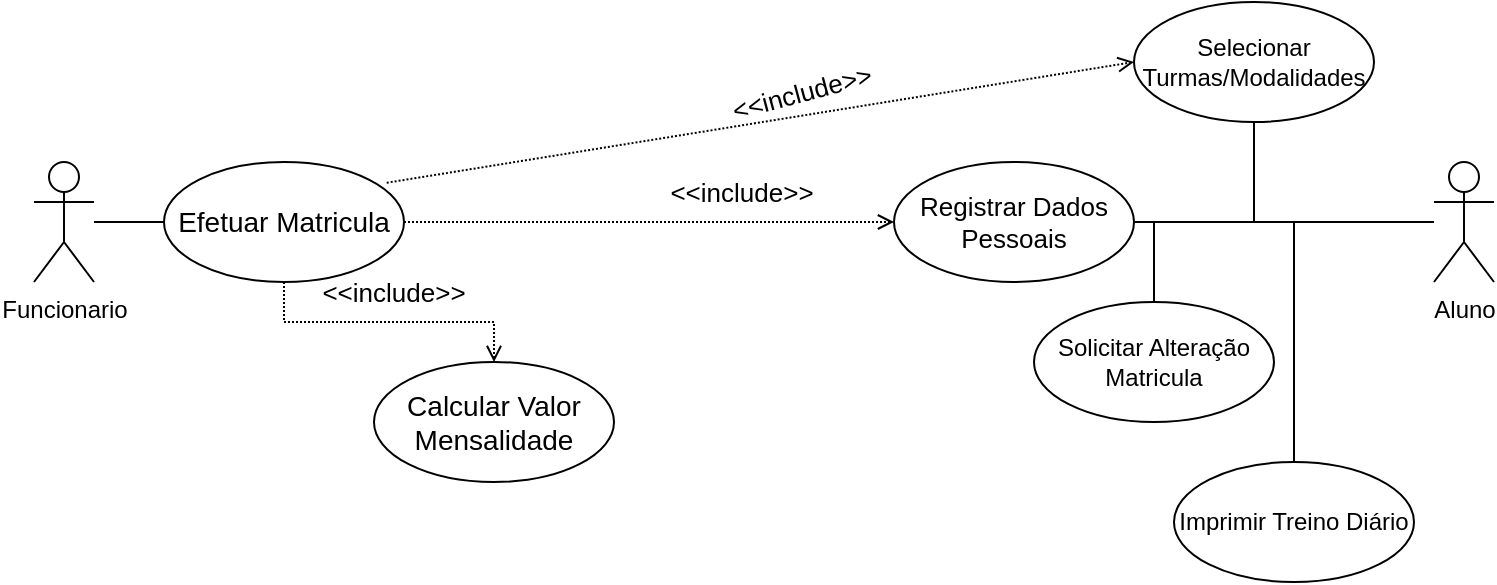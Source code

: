 <mxfile version="20.3.6" type="github">
  <diagram id="XNl6Oud3glyFYDX8OTkO" name="Página-1">
    <mxGraphModel dx="997" dy="540" grid="1" gridSize="10" guides="1" tooltips="1" connect="1" arrows="1" fold="1" page="1" pageScale="1" pageWidth="827" pageHeight="1169" math="0" shadow="0">
      <root>
        <mxCell id="0" />
        <mxCell id="1" parent="0" />
        <mxCell id="z0y0lZXKgXAS5gJQosTc-9" value="" style="edgeStyle=orthogonalEdgeStyle;rounded=0;orthogonalLoop=1;jettySize=auto;html=1;fontSize=14;endArrow=none;endFill=0;" parent="1" source="7D0oZjbE4iX6M2Z7mogd-2" target="z0y0lZXKgXAS5gJQosTc-8" edge="1">
          <mxGeometry relative="1" as="geometry" />
        </mxCell>
        <mxCell id="7D0oZjbE4iX6M2Z7mogd-2" value="Funcionario&lt;br&gt;" style="shape=umlActor;verticalLabelPosition=bottom;verticalAlign=top;outlineConnect=0;fillColor=default;fontStyle=0;html=1;horizontal=1;" parent="1" vertex="1">
          <mxGeometry x="60" y="200" width="30" height="60" as="geometry" />
        </mxCell>
        <mxCell id="z0y0lZXKgXAS5gJQosTc-11" value="" style="edgeStyle=orthogonalEdgeStyle;rounded=0;orthogonalLoop=1;jettySize=auto;html=1;fontSize=14;endArrow=none;endFill=0;" parent="1" source="z0y0lZXKgXAS5gJQosTc-6" target="z0y0lZXKgXAS5gJQosTc-10" edge="1">
          <mxGeometry relative="1" as="geometry" />
        </mxCell>
        <mxCell id="z0y0lZXKgXAS5gJQosTc-15" value="" style="edgeStyle=orthogonalEdgeStyle;rounded=0;orthogonalLoop=1;jettySize=auto;html=1;fontSize=13;endArrow=none;endFill=0;" parent="1" source="z0y0lZXKgXAS5gJQosTc-6" target="z0y0lZXKgXAS5gJQosTc-14" edge="1">
          <mxGeometry relative="1" as="geometry" />
        </mxCell>
        <mxCell id="KaIShi0xX0dBVwtN4p4v-5" value="" style="edgeStyle=orthogonalEdgeStyle;rounded=0;orthogonalLoop=1;jettySize=auto;html=1;fontSize=12;endArrow=none;endFill=0;" edge="1" parent="1" source="z0y0lZXKgXAS5gJQosTc-6" target="KaIShi0xX0dBVwtN4p4v-4">
          <mxGeometry relative="1" as="geometry" />
        </mxCell>
        <mxCell id="KaIShi0xX0dBVwtN4p4v-7" value="" style="edgeStyle=orthogonalEdgeStyle;rounded=0;orthogonalLoop=1;jettySize=auto;html=1;fontSize=12;endArrow=none;endFill=0;" edge="1" parent="1" source="z0y0lZXKgXAS5gJQosTc-6" target="KaIShi0xX0dBVwtN4p4v-6">
          <mxGeometry relative="1" as="geometry" />
        </mxCell>
        <mxCell id="z0y0lZXKgXAS5gJQosTc-6" value="Aluno" style="shape=umlActor;verticalLabelPosition=bottom;verticalAlign=top;outlineConnect=0;fillColor=default;fontStyle=0;html=1;horizontal=1;" parent="1" vertex="1">
          <mxGeometry x="760" y="200" width="30" height="60" as="geometry" />
        </mxCell>
        <mxCell id="KaIShi0xX0dBVwtN4p4v-2" value="" style="edgeStyle=orthogonalEdgeStyle;rounded=0;orthogonalLoop=1;jettySize=auto;html=1;fontSize=12;endArrow=open;endFill=0;dashed=1;dashPattern=1 1;" edge="1" parent="1" source="z0y0lZXKgXAS5gJQosTc-8" target="KaIShi0xX0dBVwtN4p4v-1">
          <mxGeometry relative="1" as="geometry" />
        </mxCell>
        <mxCell id="z0y0lZXKgXAS5gJQosTc-8" value="Efetuar Matricula" style="ellipse;whiteSpace=wrap;html=1;verticalAlign=middle;fontStyle=0;fontSize=14;" parent="1" vertex="1">
          <mxGeometry x="125" y="200" width="120" height="60" as="geometry" />
        </mxCell>
        <mxCell id="z0y0lZXKgXAS5gJQosTc-10" value="Registrar Dados Pessoais" style="ellipse;whiteSpace=wrap;html=1;verticalAlign=middle;fontStyle=0;fontSize=13;" parent="1" vertex="1">
          <mxGeometry x="490" y="200" width="120" height="60" as="geometry" />
        </mxCell>
        <mxCell id="z0y0lZXKgXAS5gJQosTc-12" value="" style="endArrow=open;html=1;rounded=0;fontSize=13;entryX=0;entryY=0.5;entryDx=0;entryDy=0;exitX=1;exitY=0.5;exitDx=0;exitDy=0;dashed=1;dashPattern=1 1;endFill=0;" parent="1" source="z0y0lZXKgXAS5gJQosTc-8" target="z0y0lZXKgXAS5gJQosTc-10" edge="1">
          <mxGeometry width="50" height="50" relative="1" as="geometry">
            <mxPoint x="390" y="300" as="sourcePoint" />
            <mxPoint x="320" y="240" as="targetPoint" />
          </mxGeometry>
        </mxCell>
        <mxCell id="z0y0lZXKgXAS5gJQosTc-13" value="&amp;lt;&amp;lt;include&amp;gt;&amp;gt;" style="text;html=1;strokeColor=none;fillColor=none;align=center;verticalAlign=middle;whiteSpace=wrap;rounded=0;fontSize=13;" parent="1" vertex="1">
          <mxGeometry x="384" y="200" width="60" height="30" as="geometry" />
        </mxCell>
        <mxCell id="z0y0lZXKgXAS5gJQosTc-14" value="Selecionar Turmas/Modalidades" style="ellipse;whiteSpace=wrap;html=1;verticalAlign=middle;fontStyle=0;fontSize=12;" parent="1" vertex="1">
          <mxGeometry x="610" y="120" width="120" height="60" as="geometry" />
        </mxCell>
        <mxCell id="z0y0lZXKgXAS5gJQosTc-16" value="" style="endArrow=open;html=1;rounded=0;fontSize=13;entryX=0;entryY=0.5;entryDx=0;entryDy=0;exitX=0.928;exitY=0.173;exitDx=0;exitDy=0;dashed=1;dashPattern=1 1;endFill=0;exitPerimeter=0;" parent="1" source="z0y0lZXKgXAS5gJQosTc-8" target="z0y0lZXKgXAS5gJQosTc-14" edge="1">
          <mxGeometry width="50" height="50" relative="1" as="geometry">
            <mxPoint x="234" y="179" as="sourcePoint" />
            <mxPoint x="594" y="179" as="targetPoint" />
          </mxGeometry>
        </mxCell>
        <mxCell id="z0y0lZXKgXAS5gJQosTc-17" value="&amp;lt;&amp;lt;include&amp;gt;&amp;gt;" style="text;html=1;strokeColor=none;fillColor=none;align=center;verticalAlign=middle;whiteSpace=wrap;rounded=0;fontSize=13;rotation=-15;" parent="1" vertex="1">
          <mxGeometry x="414" y="150" width="60" height="30" as="geometry" />
        </mxCell>
        <mxCell id="KaIShi0xX0dBVwtN4p4v-1" value="Calcular Valor Mensalidade" style="ellipse;whiteSpace=wrap;html=1;fontSize=14;fontStyle=0;" vertex="1" parent="1">
          <mxGeometry x="230" y="300" width="120" height="60" as="geometry" />
        </mxCell>
        <mxCell id="KaIShi0xX0dBVwtN4p4v-3" value="&amp;lt;&amp;lt;include&amp;gt;&amp;gt;" style="text;html=1;strokeColor=none;fillColor=none;align=center;verticalAlign=middle;whiteSpace=wrap;rounded=0;fontSize=13;" vertex="1" parent="1">
          <mxGeometry x="210" y="250" width="60" height="30" as="geometry" />
        </mxCell>
        <mxCell id="KaIShi0xX0dBVwtN4p4v-4" value="Solicitar Alteração Matricula" style="ellipse;whiteSpace=wrap;html=1;verticalAlign=middle;fontStyle=0;" vertex="1" parent="1">
          <mxGeometry x="560" y="270" width="120" height="60" as="geometry" />
        </mxCell>
        <mxCell id="KaIShi0xX0dBVwtN4p4v-6" value="Imprimir Treino Diário" style="ellipse;whiteSpace=wrap;html=1;verticalAlign=middle;fontStyle=0;" vertex="1" parent="1">
          <mxGeometry x="630" y="350" width="120" height="60" as="geometry" />
        </mxCell>
      </root>
    </mxGraphModel>
  </diagram>
</mxfile>
